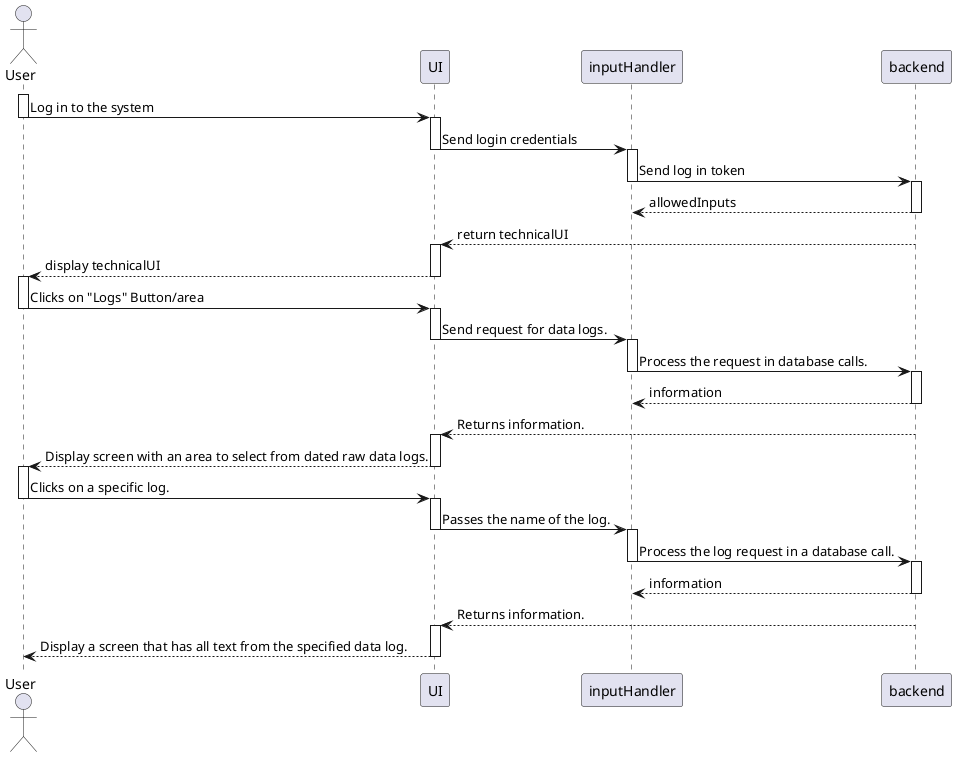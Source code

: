 @startuml ABasicSeqDiagram

actor User
participant UI
participant inputHandler 
participant backend

activate User 
User -> UI: Log in to the system
deactivate User 

activate UI
UI -> inputHandler: Send login credentials
deactivate UI

' waits for the backend to return. Ensures error handling is done gracefully.
activate inputHandler
inputHandler -> backend: Send log in token
deactivate inputHandler

activate backend
return allowedInputs
backend --> UI: return technicalUI
deactivate backend

'User is now logged in with a Techinical UI availible to them
activate UI
UI --> User: display technicalUI
deactivate UI

activate User
User -> UI: Clicks on "Logs" Button/area
deactivate User

activate UI
UI -> inputHandler: Send request for data logs.
deactivate UI

activate inputHandler
inputHandler -> backend: Process the request in database calls.
deactivate inputHandler

' waits for the backend to return. Ensures error handling is done gracefully.
activate backend
return information
backend --> UI: Returns information.
deactivate backend

activate UI
UI --> User: Display screen with an area to select from dated raw data logs.
deactivate UI

'User is now displayed a file screen with an area that displays all relevant logs. 

activate User
User -> UI: Clicks on a specific log. 
deactivate User

activate UI
UI -> inputHandler: Passes the name of the log.
deactivate UI

activate inputHandler
inputHandler -> backend: Process the log request in a database call.
deactivate inputHandler

' waits for the backend to return. Ensures error handling is done gracefully.
activate backend
return information
backend --> UI: Returns information.
deactivate backend

activate UI
UI --> User: Display a screen that has all text from the specified data log.
deactivate UI
